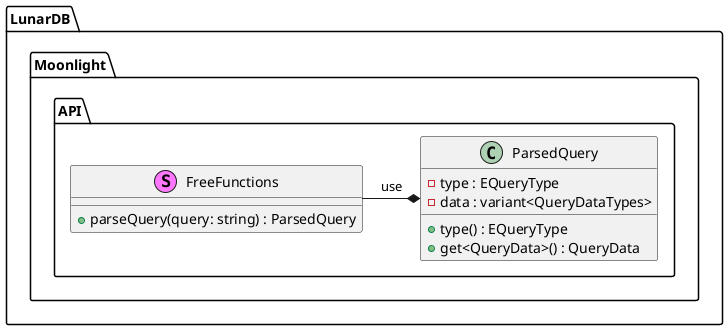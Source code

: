 @startuml Moonlight

namespace LunarDB {
namespace Moonlight {

namespace API {

class ParsedQuery {
    + type() : EQueryType
    + get<QueryData>() : QueryData

    - type : EQueryType
    - data : variant<QueryDataTypes>
}

stereotype FreeFunctions {
    + parseQuery(query: string) : ParsedQuery
}

FreeFunctions -* ParsedQuery : use

}
}
}

@enduml
